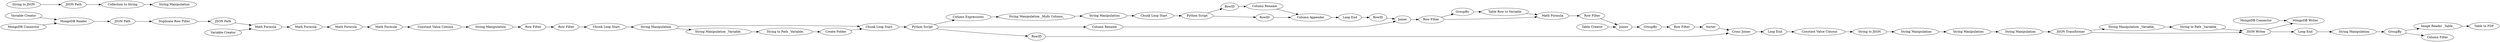 digraph {
	"-5613716683400004074_339" [label="Image Reader _Table_"]
	"5548169689745013838_361" [label="Row Filter"]
	"5548169689745013838_317" [label="Python Script"]
	"-8573492140693025128_396" [label="Chunk Loop Start"]
	"5548169689745013838_348" [label="Loop End"]
	"-8573492140693025128_360" [label="Variable Creator"]
	"5548169689745013838_352" [label="Column Rename"]
	"-8573492140693025128_378" [label="String Manipulation _Variable_"]
	"-5613716683400004074_342" [label="Collection to String"]
	"5548169689745013838_331" [label=RowID]
	"-8573492140693025128_358" [label="MongoDB Connector"]
	"5548169689745013838_359" [label=GroupBy]
	"-5613716683400004074_341" [label="JSON Path"]
	"-8573492140693025128_379" [label="String to Path _Variable_"]
	"-4696099963758015362_319" [label="Math Formula"]
	"5548169689745013838_325" [label=Joiner]
	"-8573492140693025128_344" [label="Table to PDF"]
	"-8573492140693025128_394" [label="MongoDB Connector"]
	"5548169689745013838_350" [label=RowID]
	"2069672448455027557_380" [label="JSON Transformer"]
	"-8573492140693025128_351" [label="Row Filter"]
	"2069672448455027557_384" [label="String Manipulation"]
	"-4696099963758015362_348" [label="JSON Path"]
	"5548169689745013838_347" [label="Python Script"]
	"5548169689745013838_385" [label="Table Creator"]
	"-5613716683400004074_344" [label="String to JSON"]
	"-8573492140693025128_390" [label="JSON Path"]
	"5548169689745013838_356" [label=GroupBy]
	"-4696099963758015362_316" [label="Variable Creator"]
	"-5613716683400004074_343" [label="String Manipulation"]
	"5548169689745013838_354" [label="Column Rename"]
	"-5613716683400004074_340" [label="Column Filter"]
	"5548169689745013838_336" [label="String Manipulation"]
	"-4696099963758015362_317" [label="Math Formula"]
	"-4696099963758015362_349" [label="Constant Value Column"]
	"5548169689745013838_355" [label="Math Formula"]
	"5548169689745013838_358" [label=Sorter]
	"2069672448455027557_383" [label="String Manipulation"]
	"5548169689745013838_323" [label="String Manipulation"]
	"-4696099963758015362_350" [label="String Manipulation"]
	"2069672448455027557_382" [label="String to JSON"]
	"5548169689745013838_326" [label="Chunk Loop Start"]
	"5548169689745013838_386" [label=Joiner]
	"-5613716683400004074_346" [label="String Manipulation"]
	"-5613716683400004074_347" [label=GroupBy]
	"-8573492140693025128_397" [label="Loop End"]
	"5548169689745013838_349" [label=RowID]
	"5548169689745013838_353" [label=RowID]
	"5548169689745013838_360" [label="String Manipulation _Multi Column_"]
	"5548169689745013838_346" [label="Chunk Loop Start"]
	"5548169689745013838_369" [label="Row Filter"]
	"5548169689745013838_351" [label="Column Appender"]
	"2069672448455027557_381" [label="Constant Value Column"]
	"5548169689745013838_357" [label="Table Row to Variable"]
	"-8573492140693025128_361" [label="JSON Writer"]
	"5548169689745013838_335" [label="Column Expressions"]
	"-8573492140693025128_395" [label="MongoDB Writer"]
	"-8573492140693025128_359" [label="MongoDB Reader"]
	"5548169689745013838_334" [label="Loop End"]
	"5548169689745013838_363" [label="Create Folder"]
	"5548169689745013838_333" [label="Row Filter"]
	"-4696099963758015362_318" [label="Math Formula"]
	"5548169689745013838_365" [label="String to Path _Variable_"]
	"-8573492140693025128_399" [label="Row Filter"]
	"-4696099963758015362_320" [label="Math Formula"]
	"5548169689745013838_364" [label="String Manipulation _Variable_"]
	"2069672448455027557_377" [label="String Manipulation"]
	"-8573492140693025128_391" [label="Duplicate Row Filter"]
	"5548169689745013838_373" [label="Cross Joiner"]
	"5548169689745013838_369" -> "5548169689745013838_358"
	"-5613716683400004074_347" -> "-5613716683400004074_340"
	"5548169689745013838_317" -> "5548169689745013838_354"
	"-8573492140693025128_351" -> "-8573492140693025128_399"
	"5548169689745013838_348" -> "5548169689745013838_353"
	"5548169689745013838_355" -> "5548169689745013838_361"
	"5548169689745013838_326" -> "5548169689745013838_317"
	"-4696099963758015362_317" -> "-4696099963758015362_318"
	"5548169689745013838_350" -> "5548169689745013838_352"
	"-8573492140693025128_394" -> "-8573492140693025128_395"
	"-4696099963758015362_349" -> "-4696099963758015362_350"
	"5548169689745013838_325" -> "5548169689745013838_333"
	"5548169689745013838_333" -> "5548169689745013838_356"
	"5548169689745013838_361" -> "5548169689745013838_386"
	"-8573492140693025128_358" -> "-8573492140693025128_359"
	"-5613716683400004074_342" -> "-5613716683400004074_343"
	"-8573492140693025128_390" -> "-8573492140693025128_391"
	"5548169689745013838_356" -> "5548169689745013838_357"
	"2069672448455027557_377" -> "2069672448455027557_384"
	"5548169689745013838_351" -> "5548169689745013838_348"
	"5548169689745013838_317" -> "5548169689745013838_331"
	"5548169689745013838_358" -> "5548169689745013838_373"
	"-8573492140693025128_361" -> "-8573492140693025128_397"
	"5548169689745013838_346" -> "5548169689745013838_347"
	"-8573492140693025128_399" -> "-8573492140693025128_396"
	"-8573492140693025128_379" -> "-8573492140693025128_361"
	"5548169689745013838_363" -> "5548169689745013838_326"
	"2069672448455027557_381" -> "2069672448455027557_382"
	"5548169689745013838_347" -> "5548169689745013838_349"
	"5548169689745013838_360" -> "5548169689745013838_336"
	"5548169689745013838_333" -> "5548169689745013838_355"
	"5548169689745013838_357" -> "5548169689745013838_355"
	"5548169689745013838_347" -> "5548169689745013838_350"
	"-4696099963758015362_320" -> "-4696099963758015362_319"
	"5548169689745013838_364" -> "5548169689745013838_365"
	"-8573492140693025128_378" -> "-8573492140693025128_379"
	"-8573492140693025128_396" -> "5548169689745013838_323"
	"5548169689745013838_331" -> "5548169689745013838_373"
	"-8573492140693025128_391" -> "-4696099963758015362_348"
	"-4696099963758015362_350" -> "-8573492140693025128_351"
	"5548169689745013838_323" -> "5548169689745013838_326"
	"5548169689745013838_365" -> "5548169689745013838_363"
	"5548169689745013838_352" -> "5548169689745013838_351"
	"-4696099963758015362_316" -> "-4696099963758015362_317"
	"-5613716683400004074_339" -> "-8573492140693025128_344"
	"-4696099963758015362_348" -> "-4696099963758015362_317"
	"5548169689745013838_386" -> "5548169689745013838_359"
	"-8573492140693025128_359" -> "-8573492140693025128_390"
	"-8573492140693025128_361" -> "-8573492140693025128_395"
	"-5613716683400004074_344" -> "-5613716683400004074_341"
	"2069672448455027557_384" -> "2069672448455027557_383"
	"-4696099963758015362_318" -> "-4696099963758015362_320"
	"5548169689745013838_385" -> "5548169689745013838_386"
	"-5613716683400004074_346" -> "-5613716683400004074_347"
	"5548169689745013838_349" -> "5548169689745013838_351"
	"5548169689745013838_373" -> "5548169689745013838_334"
	"5548169689745013838_317" -> "5548169689745013838_335"
	"-8573492140693025128_360" -> "-8573492140693025128_359"
	"5548169689745013838_359" -> "5548169689745013838_369"
	"5548169689745013838_334" -> "2069672448455027557_381"
	"2069672448455027557_382" -> "2069672448455027557_377"
	"5548169689745013838_353" -> "5548169689745013838_325"
	"5548169689745013838_323" -> "5548169689745013838_364"
	"2069672448455027557_380" -> "-8573492140693025128_378"
	"2069672448455027557_380" -> "-8573492140693025128_361"
	"5548169689745013838_354" -> "5548169689745013838_325"
	"5548169689745013838_336" -> "5548169689745013838_346"
	"-5613716683400004074_347" -> "-5613716683400004074_339"
	"2069672448455027557_383" -> "2069672448455027557_380"
	"-5613716683400004074_341" -> "-5613716683400004074_342"
	"5548169689745013838_335" -> "5548169689745013838_360"
	"-4696099963758015362_319" -> "-4696099963758015362_349"
	"-8573492140693025128_397" -> "-5613716683400004074_346"
	rankdir=LR
}
